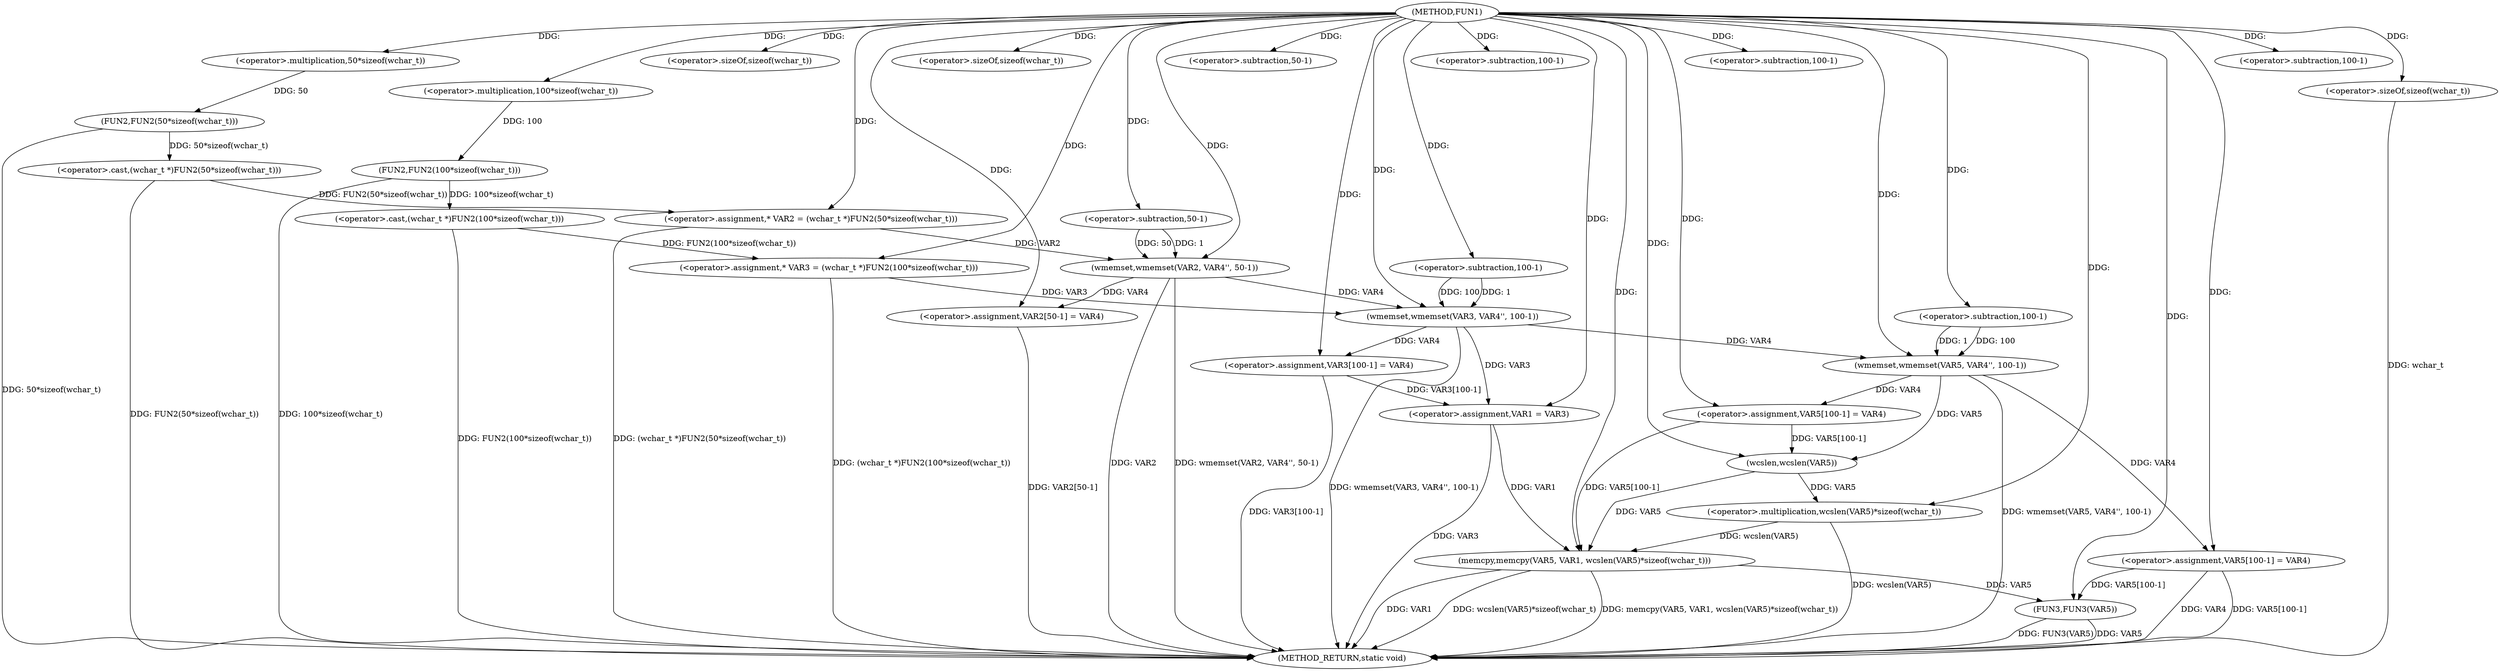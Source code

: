 digraph FUN1 {  
"1000100" [label = "(METHOD,FUN1)" ]
"1000184" [label = "(METHOD_RETURN,static void)" ]
"1000104" [label = "(<operator>.assignment,* VAR2 = (wchar_t *)FUN2(50*sizeof(wchar_t)))" ]
"1000106" [label = "(<operator>.cast,(wchar_t *)FUN2(50*sizeof(wchar_t)))" ]
"1000108" [label = "(FUN2,FUN2(50*sizeof(wchar_t)))" ]
"1000109" [label = "(<operator>.multiplication,50*sizeof(wchar_t))" ]
"1000111" [label = "(<operator>.sizeOf,sizeof(wchar_t))" ]
"1000114" [label = "(<operator>.assignment,* VAR3 = (wchar_t *)FUN2(100*sizeof(wchar_t)))" ]
"1000116" [label = "(<operator>.cast,(wchar_t *)FUN2(100*sizeof(wchar_t)))" ]
"1000118" [label = "(FUN2,FUN2(100*sizeof(wchar_t)))" ]
"1000119" [label = "(<operator>.multiplication,100*sizeof(wchar_t))" ]
"1000121" [label = "(<operator>.sizeOf,sizeof(wchar_t))" ]
"1000123" [label = "(wmemset,wmemset(VAR2, VAR4'', 50-1))" ]
"1000126" [label = "(<operator>.subtraction,50-1)" ]
"1000129" [label = "(<operator>.assignment,VAR2[50-1] = VAR4)" ]
"1000132" [label = "(<operator>.subtraction,50-1)" ]
"1000136" [label = "(wmemset,wmemset(VAR3, VAR4'', 100-1))" ]
"1000139" [label = "(<operator>.subtraction,100-1)" ]
"1000142" [label = "(<operator>.assignment,VAR3[100-1] = VAR4)" ]
"1000145" [label = "(<operator>.subtraction,100-1)" ]
"1000149" [label = "(<operator>.assignment,VAR1 = VAR3)" ]
"1000154" [label = "(wmemset,wmemset(VAR5, VAR4'', 100-1))" ]
"1000157" [label = "(<operator>.subtraction,100-1)" ]
"1000160" [label = "(<operator>.assignment,VAR5[100-1] = VAR4)" ]
"1000163" [label = "(<operator>.subtraction,100-1)" ]
"1000167" [label = "(memcpy,memcpy(VAR5, VAR1, wcslen(VAR5)*sizeof(wchar_t)))" ]
"1000170" [label = "(<operator>.multiplication,wcslen(VAR5)*sizeof(wchar_t))" ]
"1000171" [label = "(wcslen,wcslen(VAR5))" ]
"1000173" [label = "(<operator>.sizeOf,sizeof(wchar_t))" ]
"1000175" [label = "(<operator>.assignment,VAR5[100-1] = VAR4)" ]
"1000178" [label = "(<operator>.subtraction,100-1)" ]
"1000182" [label = "(FUN3,FUN3(VAR5))" ]
  "1000129" -> "1000184"  [ label = "DDG: VAR2[50-1]"] 
  "1000106" -> "1000184"  [ label = "DDG: FUN2(50*sizeof(wchar_t))"] 
  "1000149" -> "1000184"  [ label = "DDG: VAR3"] 
  "1000167" -> "1000184"  [ label = "DDG: VAR1"] 
  "1000175" -> "1000184"  [ label = "DDG: VAR4"] 
  "1000116" -> "1000184"  [ label = "DDG: FUN2(100*sizeof(wchar_t))"] 
  "1000154" -> "1000184"  [ label = "DDG: wmemset(VAR5, VAR4'', 100-1)"] 
  "1000167" -> "1000184"  [ label = "DDG: wcslen(VAR5)*sizeof(wchar_t)"] 
  "1000118" -> "1000184"  [ label = "DDG: 100*sizeof(wchar_t)"] 
  "1000123" -> "1000184"  [ label = "DDG: VAR2"] 
  "1000182" -> "1000184"  [ label = "DDG: FUN3(VAR5)"] 
  "1000123" -> "1000184"  [ label = "DDG: wmemset(VAR2, VAR4'', 50-1)"] 
  "1000167" -> "1000184"  [ label = "DDG: memcpy(VAR5, VAR1, wcslen(VAR5)*sizeof(wchar_t))"] 
  "1000175" -> "1000184"  [ label = "DDG: VAR5[100-1]"] 
  "1000142" -> "1000184"  [ label = "DDG: VAR3[100-1]"] 
  "1000136" -> "1000184"  [ label = "DDG: wmemset(VAR3, VAR4'', 100-1)"] 
  "1000170" -> "1000184"  [ label = "DDG: wcslen(VAR5)"] 
  "1000114" -> "1000184"  [ label = "DDG: (wchar_t *)FUN2(100*sizeof(wchar_t))"] 
  "1000182" -> "1000184"  [ label = "DDG: VAR5"] 
  "1000173" -> "1000184"  [ label = "DDG: wchar_t"] 
  "1000104" -> "1000184"  [ label = "DDG: (wchar_t *)FUN2(50*sizeof(wchar_t))"] 
  "1000108" -> "1000184"  [ label = "DDG: 50*sizeof(wchar_t)"] 
  "1000106" -> "1000104"  [ label = "DDG: FUN2(50*sizeof(wchar_t))"] 
  "1000100" -> "1000104"  [ label = "DDG: "] 
  "1000108" -> "1000106"  [ label = "DDG: 50*sizeof(wchar_t)"] 
  "1000109" -> "1000108"  [ label = "DDG: 50"] 
  "1000100" -> "1000109"  [ label = "DDG: "] 
  "1000100" -> "1000111"  [ label = "DDG: "] 
  "1000116" -> "1000114"  [ label = "DDG: FUN2(100*sizeof(wchar_t))"] 
  "1000100" -> "1000114"  [ label = "DDG: "] 
  "1000118" -> "1000116"  [ label = "DDG: 100*sizeof(wchar_t)"] 
  "1000119" -> "1000118"  [ label = "DDG: 100"] 
  "1000100" -> "1000119"  [ label = "DDG: "] 
  "1000100" -> "1000121"  [ label = "DDG: "] 
  "1000104" -> "1000123"  [ label = "DDG: VAR2"] 
  "1000100" -> "1000123"  [ label = "DDG: "] 
  "1000126" -> "1000123"  [ label = "DDG: 50"] 
  "1000126" -> "1000123"  [ label = "DDG: 1"] 
  "1000100" -> "1000126"  [ label = "DDG: "] 
  "1000123" -> "1000129"  [ label = "DDG: VAR4"] 
  "1000100" -> "1000129"  [ label = "DDG: "] 
  "1000100" -> "1000132"  [ label = "DDG: "] 
  "1000114" -> "1000136"  [ label = "DDG: VAR3"] 
  "1000100" -> "1000136"  [ label = "DDG: "] 
  "1000123" -> "1000136"  [ label = "DDG: VAR4"] 
  "1000139" -> "1000136"  [ label = "DDG: 100"] 
  "1000139" -> "1000136"  [ label = "DDG: 1"] 
  "1000100" -> "1000139"  [ label = "DDG: "] 
  "1000136" -> "1000142"  [ label = "DDG: VAR4"] 
  "1000100" -> "1000142"  [ label = "DDG: "] 
  "1000100" -> "1000145"  [ label = "DDG: "] 
  "1000142" -> "1000149"  [ label = "DDG: VAR3[100-1]"] 
  "1000136" -> "1000149"  [ label = "DDG: VAR3"] 
  "1000100" -> "1000149"  [ label = "DDG: "] 
  "1000100" -> "1000154"  [ label = "DDG: "] 
  "1000136" -> "1000154"  [ label = "DDG: VAR4"] 
  "1000157" -> "1000154"  [ label = "DDG: 100"] 
  "1000157" -> "1000154"  [ label = "DDG: 1"] 
  "1000100" -> "1000157"  [ label = "DDG: "] 
  "1000154" -> "1000160"  [ label = "DDG: VAR4"] 
  "1000100" -> "1000160"  [ label = "DDG: "] 
  "1000100" -> "1000163"  [ label = "DDG: "] 
  "1000171" -> "1000167"  [ label = "DDG: VAR5"] 
  "1000160" -> "1000167"  [ label = "DDG: VAR5[100-1]"] 
  "1000100" -> "1000167"  [ label = "DDG: "] 
  "1000149" -> "1000167"  [ label = "DDG: VAR1"] 
  "1000170" -> "1000167"  [ label = "DDG: wcslen(VAR5)"] 
  "1000171" -> "1000170"  [ label = "DDG: VAR5"] 
  "1000154" -> "1000171"  [ label = "DDG: VAR5"] 
  "1000160" -> "1000171"  [ label = "DDG: VAR5[100-1]"] 
  "1000100" -> "1000171"  [ label = "DDG: "] 
  "1000100" -> "1000170"  [ label = "DDG: "] 
  "1000100" -> "1000173"  [ label = "DDG: "] 
  "1000100" -> "1000175"  [ label = "DDG: "] 
  "1000154" -> "1000175"  [ label = "DDG: VAR4"] 
  "1000100" -> "1000178"  [ label = "DDG: "] 
  "1000167" -> "1000182"  [ label = "DDG: VAR5"] 
  "1000175" -> "1000182"  [ label = "DDG: VAR5[100-1]"] 
  "1000100" -> "1000182"  [ label = "DDG: "] 
}
